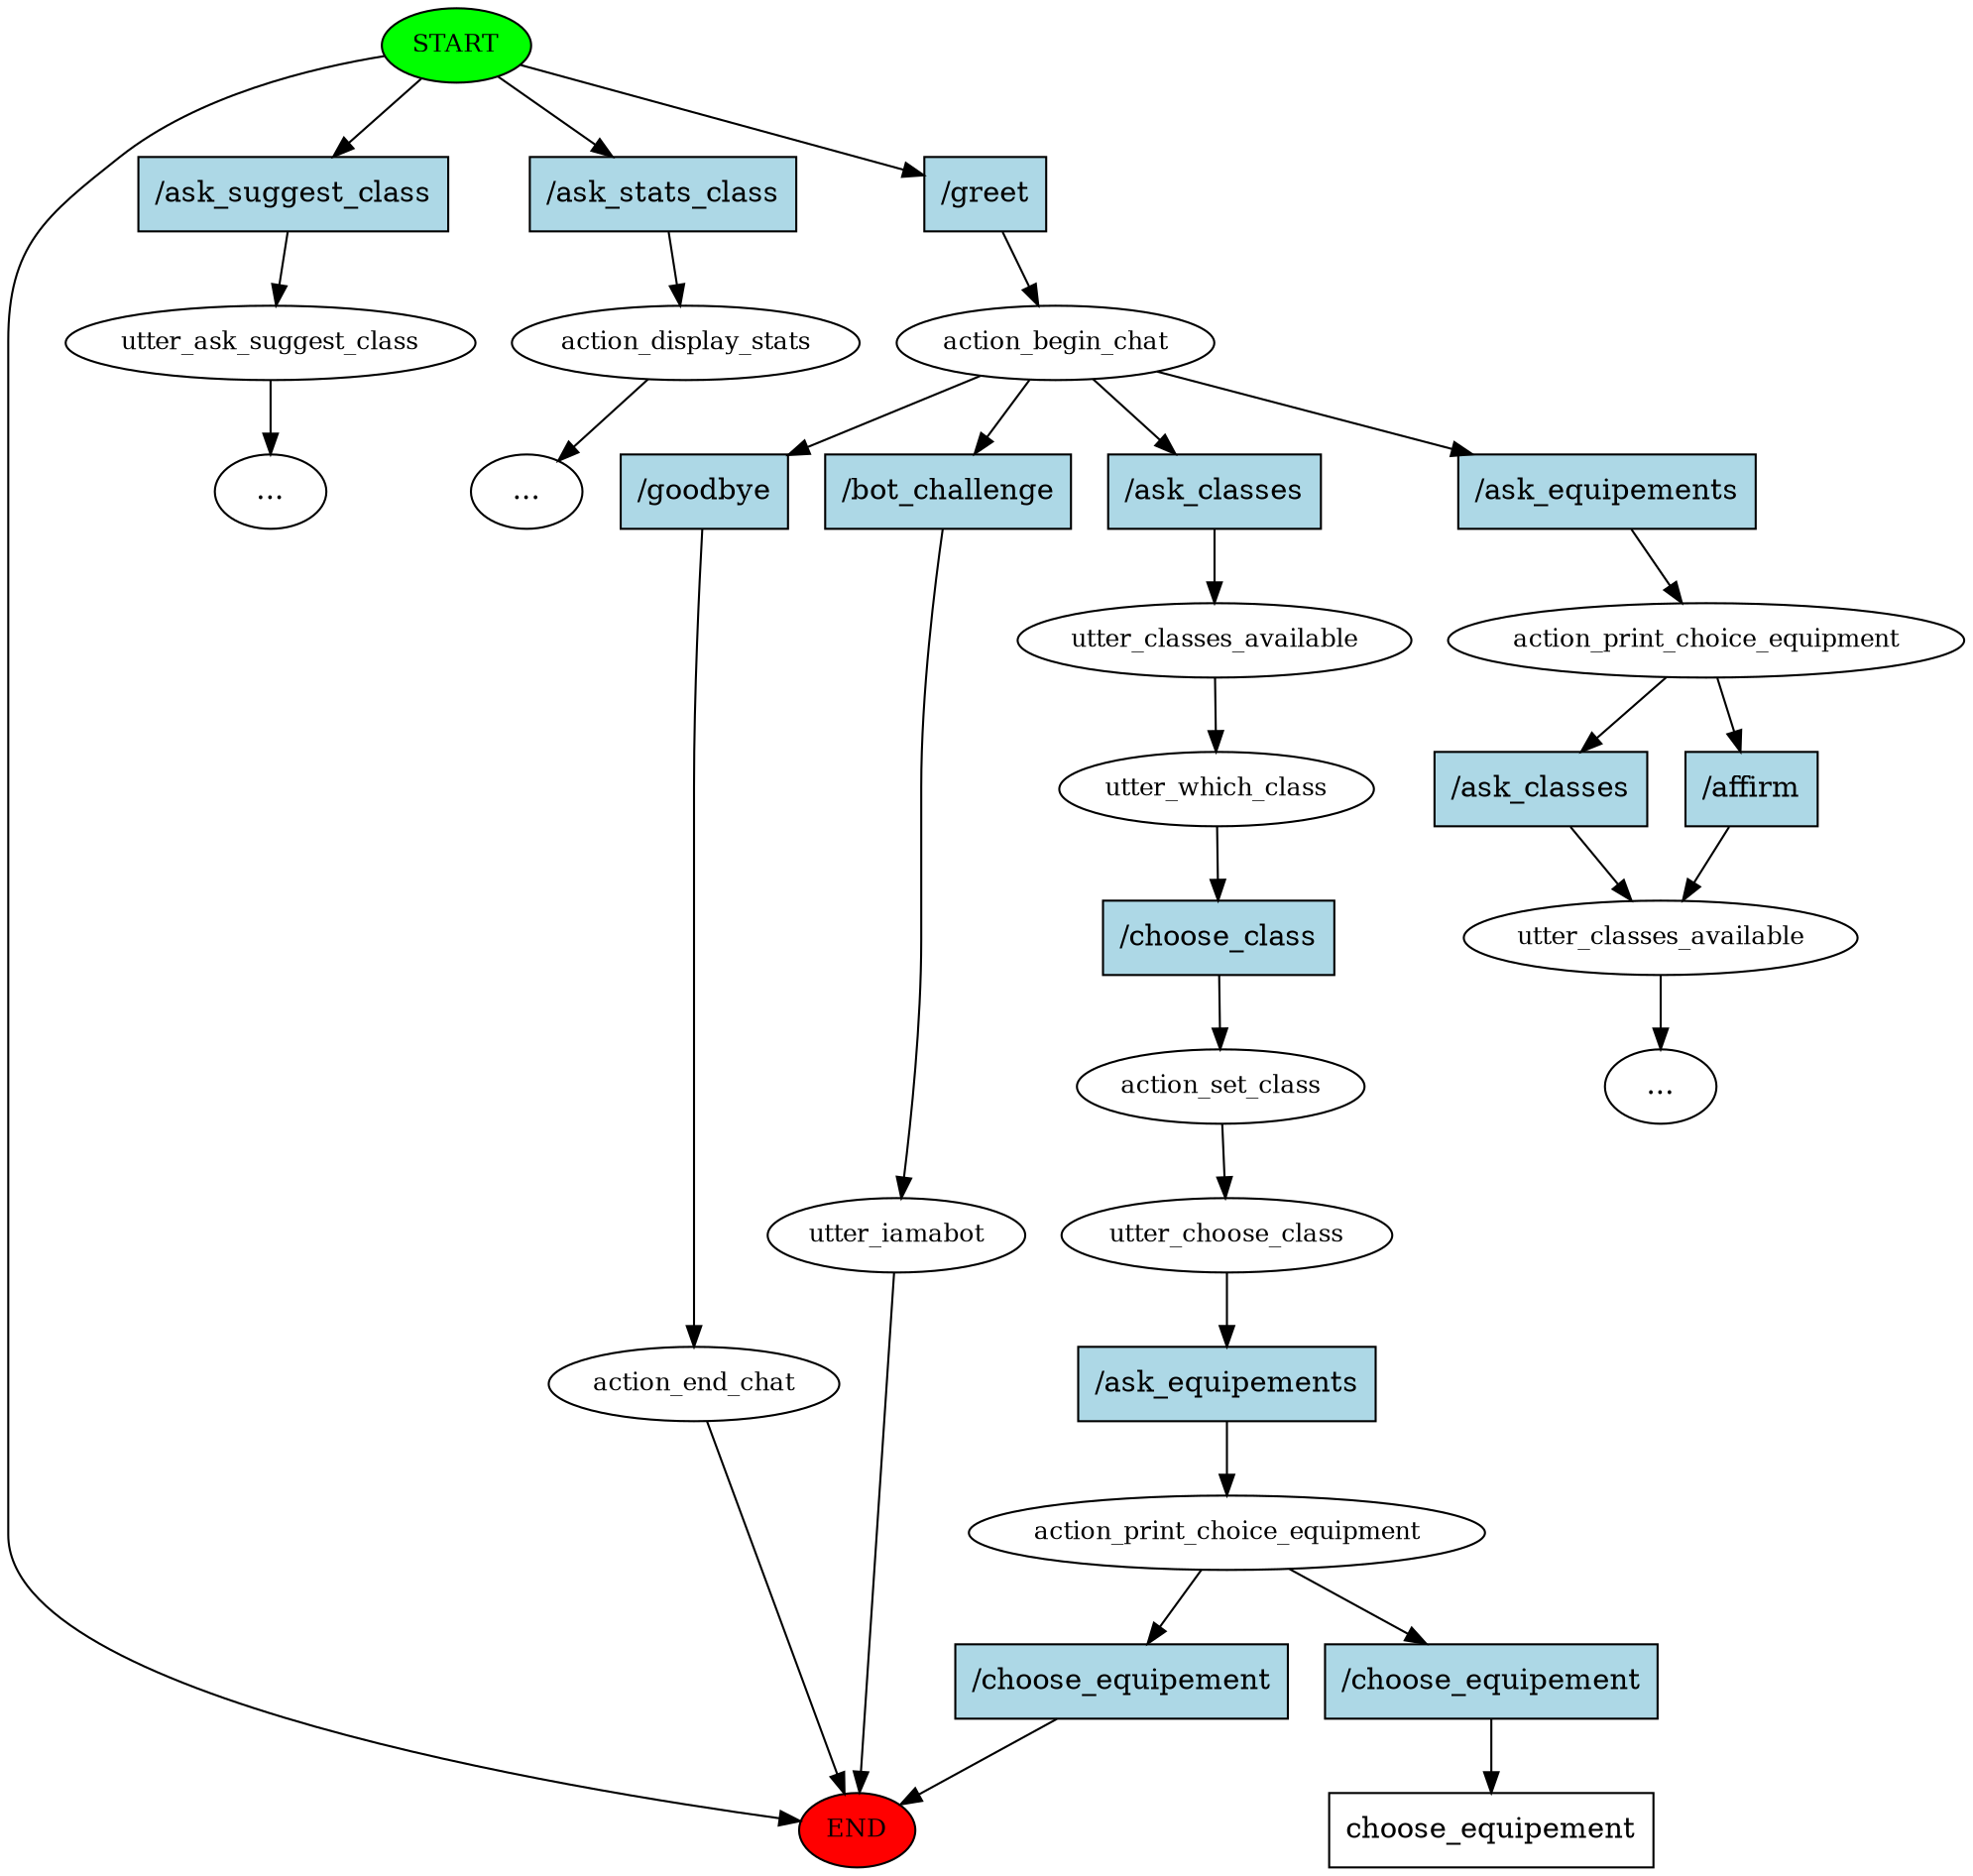 digraph  {
0 [class="start active", fillcolor=green, fontsize=12, label=START, style=filled];
"-1" [class=end, fillcolor=red, fontsize=12, label=END, style=filled];
1 [class="", fontsize=12, label=utter_ask_suggest_class];
"-3" [class=ellipsis, label="..."];
2 [class="", fontsize=12, label=action_display_stats];
"-4" [class=ellipsis, label="..."];
3 [class=active, fontsize=12, label=action_begin_chat];
4 [class="", fontsize=12, label=utter_iamabot];
6 [class=active, fontsize=12, label=utter_classes_available];
7 [class=active, fontsize=12, label=utter_which_class];
8 [class=active, fontsize=12, label=action_set_class];
9 [class=active, fontsize=12, label=utter_choose_class];
10 [class=active, fontsize=12, label=action_print_choice_equipment];
12 [class="", fontsize=12, label=action_print_choice_equipment];
13 [class="", fontsize=12, label=utter_classes_available];
"-6" [class=ellipsis, label="..."];
18 [class="", fontsize=12, label=action_end_chat];
25 [class="intent dashed active", label=choose_equipement, shape=rect];
26 [class=intent, fillcolor=lightblue, label="/ask_suggest_class", shape=rect, style=filled];
27 [class=intent, fillcolor=lightblue, label="/ask_stats_class", shape=rect, style=filled];
28 [class="intent active", fillcolor=lightblue, label="/greet", shape=rect, style=filled];
29 [class=intent, fillcolor=lightblue, label="/bot_challenge", shape=rect, style=filled];
30 [class="intent active", fillcolor=lightblue, label="/ask_classes", shape=rect, style=filled];
31 [class=intent, fillcolor=lightblue, label="/ask_equipements", shape=rect, style=filled];
32 [class=intent, fillcolor=lightblue, label="/goodbye", shape=rect, style=filled];
33 [class="intent active", fillcolor=lightblue, label="/choose_class", shape=rect, style=filled];
34 [class="intent active", fillcolor=lightblue, label="/ask_equipements", shape=rect, style=filled];
35 [class=intent, fillcolor=lightblue, label="/choose_equipement", shape=rect, style=filled];
36 [class="intent active", fillcolor=lightblue, label="/choose_equipement", shape=rect, style=filled];
37 [class=intent, fillcolor=lightblue, label="/ask_classes", shape=rect, style=filled];
38 [class=intent, fillcolor=lightblue, label="/affirm", shape=rect, style=filled];
0 -> "-1"  [class="", key=NONE, label=""];
0 -> 26  [class="", key=0];
0 -> 27  [class="", key=0];
0 -> 28  [class=active, key=0];
1 -> "-3"  [class="", key=NONE, label=""];
2 -> "-4"  [class="", key=NONE, label=""];
3 -> 29  [class="", key=0];
3 -> 30  [class=active, key=0];
3 -> 31  [class="", key=0];
3 -> 32  [class="", key=0];
4 -> "-1"  [class="", key=NONE, label=""];
6 -> 7  [class=active, key=NONE, label=""];
7 -> 33  [class=active, key=0];
8 -> 9  [class=active, key=NONE, label=""];
9 -> 34  [class=active, key=0];
10 -> 35  [class="", key=0];
10 -> 36  [class=active, key=0];
12 -> 37  [class="", key=0];
12 -> 38  [class="", key=0];
13 -> "-6"  [class="", key=NONE, label=""];
18 -> "-1"  [class="", key=NONE, label=""];
26 -> 1  [class="", key=0];
27 -> 2  [class="", key=0];
28 -> 3  [class=active, key=0];
29 -> 4  [class="", key=0];
30 -> 6  [class=active, key=0];
31 -> 12  [class="", key=0];
32 -> 18  [class="", key=0];
33 -> 8  [class=active, key=0];
34 -> 10  [class=active, key=0];
35 -> "-1"  [class="", key=0];
36 -> 25  [class=active, key=0];
37 -> 13  [class="", key=0];
38 -> 13  [class="", key=0];
}
